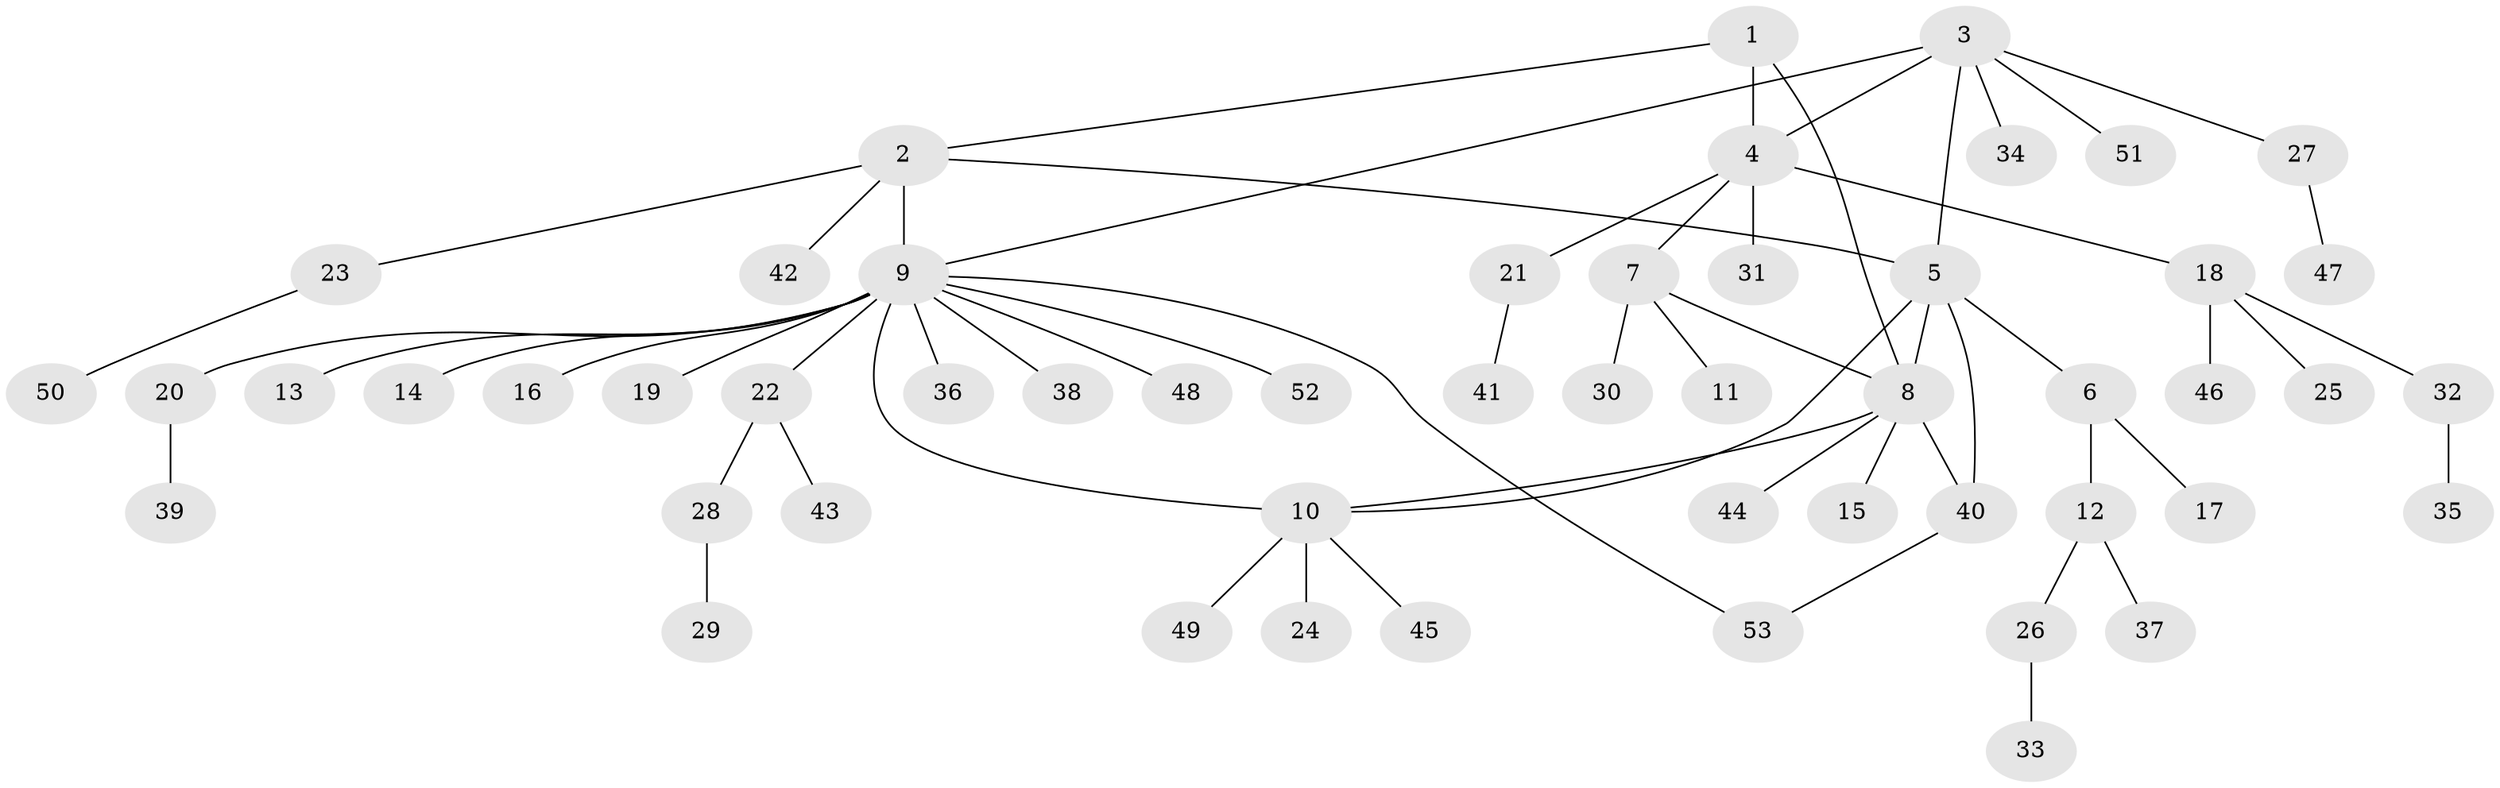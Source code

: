 // coarse degree distribution, {7: 0.027777777777777776, 4: 0.05555555555555555, 5: 0.08333333333333333, 6: 0.027777777777777776, 2: 0.08333333333333333, 3: 0.05555555555555555, 13: 0.027777777777777776, 1: 0.6388888888888888}
// Generated by graph-tools (version 1.1) at 2025/24/03/03/25 07:24:15]
// undirected, 53 vertices, 60 edges
graph export_dot {
graph [start="1"]
  node [color=gray90,style=filled];
  1;
  2;
  3;
  4;
  5;
  6;
  7;
  8;
  9;
  10;
  11;
  12;
  13;
  14;
  15;
  16;
  17;
  18;
  19;
  20;
  21;
  22;
  23;
  24;
  25;
  26;
  27;
  28;
  29;
  30;
  31;
  32;
  33;
  34;
  35;
  36;
  37;
  38;
  39;
  40;
  41;
  42;
  43;
  44;
  45;
  46;
  47;
  48;
  49;
  50;
  51;
  52;
  53;
  1 -- 2;
  1 -- 4;
  1 -- 8;
  2 -- 5;
  2 -- 9;
  2 -- 23;
  2 -- 42;
  3 -- 4;
  3 -- 5;
  3 -- 9;
  3 -- 27;
  3 -- 34;
  3 -- 51;
  4 -- 7;
  4 -- 18;
  4 -- 21;
  4 -- 31;
  5 -- 6;
  5 -- 8;
  5 -- 10;
  5 -- 40;
  6 -- 12;
  6 -- 17;
  7 -- 8;
  7 -- 11;
  7 -- 30;
  8 -- 10;
  8 -- 15;
  8 -- 40;
  8 -- 44;
  9 -- 10;
  9 -- 13;
  9 -- 14;
  9 -- 16;
  9 -- 19;
  9 -- 20;
  9 -- 22;
  9 -- 36;
  9 -- 38;
  9 -- 48;
  9 -- 52;
  9 -- 53;
  10 -- 24;
  10 -- 45;
  10 -- 49;
  12 -- 26;
  12 -- 37;
  18 -- 25;
  18 -- 32;
  18 -- 46;
  20 -- 39;
  21 -- 41;
  22 -- 28;
  22 -- 43;
  23 -- 50;
  26 -- 33;
  27 -- 47;
  28 -- 29;
  32 -- 35;
  40 -- 53;
}
